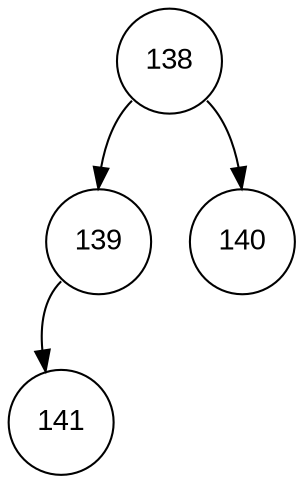 digraph POT_test {
node [fontname="Arial", shape="circle", width=0.5];
138 [label = "138"]
138:sw -> 139
138:se -> 140
139 [label = "139"]
139:sw -> 141
141 [label = "141"]
140 [label = "140"]
}
